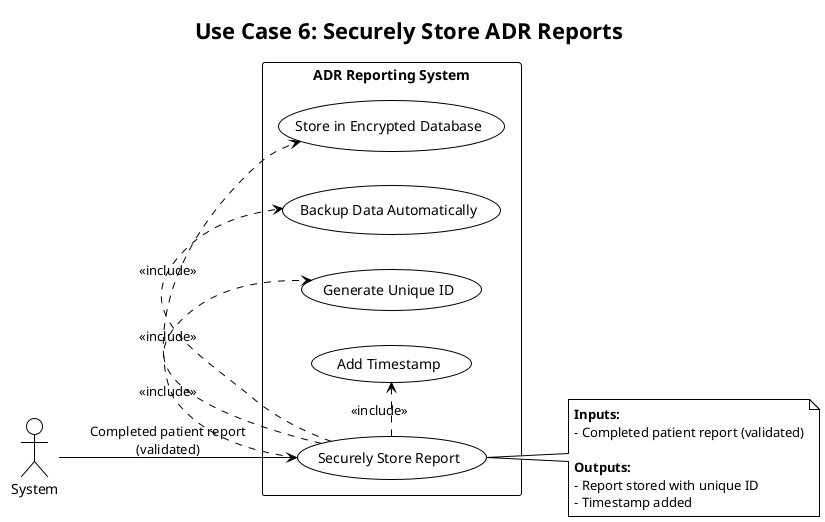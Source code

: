 @startuml usecase6
!theme plain
title Use Case 6: Securely Store ADR Reports

left to right direction

actor "System" as System
rectangle "ADR Reporting System" {
    usecase "Securely Store Report" as UC6
    usecase "Store in Encrypted Database" as UC6_1
    usecase "Backup Data Automatically" as UC6_2
    usecase "Generate Unique ID" as UC6_3
    usecase "Add Timestamp" as UC6_4
}

System --> UC6 : Completed patient report\n(validated)

UC6 .> UC6_1 : <<include>>
UC6 .> UC6_2 : <<include>>
UC6 .> UC6_3 : <<include>>
UC6 .> UC6_4 : <<include>>

note right of UC6
  **Inputs:**
  - Completed patient report (validated)
  
  **Outputs:**
  - Report stored with unique ID
  - Timestamp added
end note

@enduml
